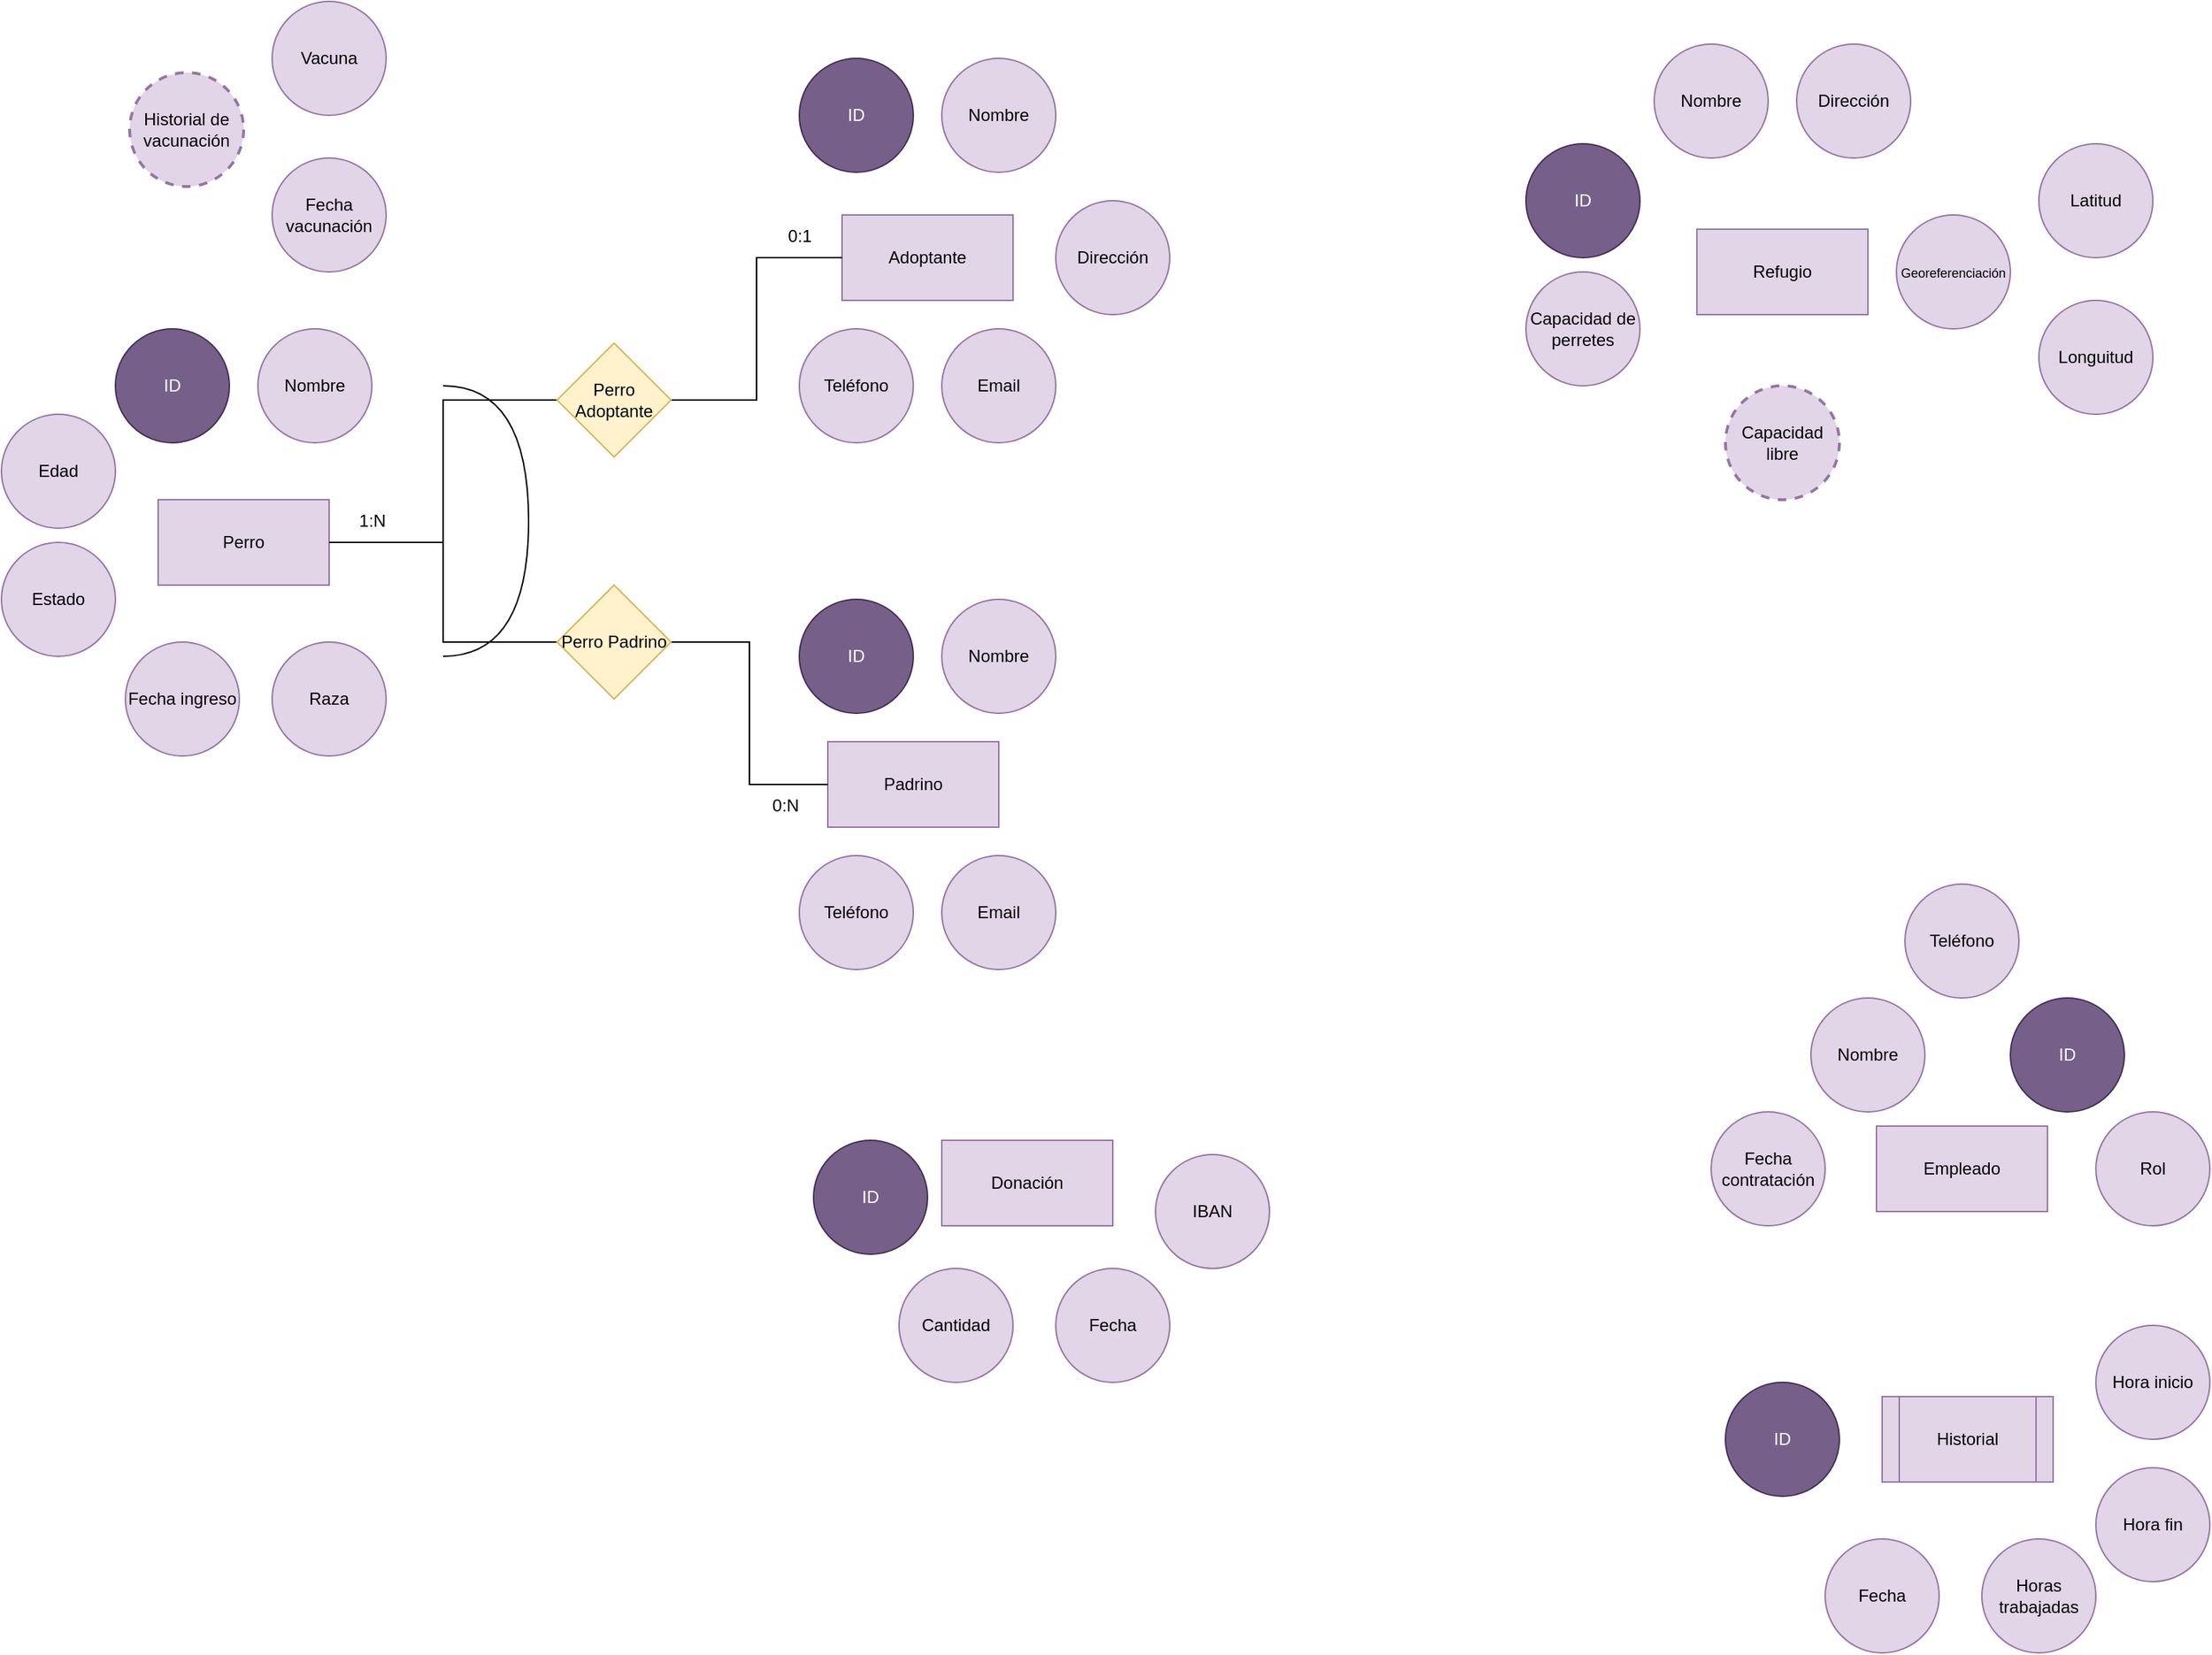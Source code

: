 <mxfile version="24.8.0">
  <diagram name="Página-1" id="VQzYdQzcV9R4RK3oKas_">
    <mxGraphModel dx="2233" dy="2076" grid="1" gridSize="10" guides="1" tooltips="1" connect="1" arrows="1" fold="1" page="1" pageScale="1" pageWidth="827" pageHeight="1169" math="0" shadow="0">
      <root>
        <mxCell id="0" />
        <mxCell id="1" parent="0" />
        <mxCell id="Iw8bfR4sa_wHzvGIG2jI-1" value="Refugio" style="rounded=0;whiteSpace=wrap;html=1;fillColor=#e1d5e7;strokeColor=#9673a6;" vertex="1" parent="1">
          <mxGeometry x="480" y="70" width="120" height="60" as="geometry" />
        </mxCell>
        <mxCell id="Iw8bfR4sa_wHzvGIG2jI-2" value="Nombre" style="ellipse;whiteSpace=wrap;html=1;aspect=fixed;fillColor=#e1d5e7;strokeColor=#9673a6;" vertex="1" parent="1">
          <mxGeometry x="450" y="-60" width="80" height="80" as="geometry" />
        </mxCell>
        <mxCell id="Iw8bfR4sa_wHzvGIG2jI-3" value="ID" style="ellipse;whiteSpace=wrap;html=1;aspect=fixed;fillColor=#76608a;strokeColor=#432D57;fontColor=#ffffff;" vertex="1" parent="1">
          <mxGeometry x="360" y="10" width="80" height="80" as="geometry" />
        </mxCell>
        <mxCell id="Iw8bfR4sa_wHzvGIG2jI-4" value="Dirección" style="ellipse;whiteSpace=wrap;html=1;aspect=fixed;fillColor=#e1d5e7;strokeColor=#9673a6;" vertex="1" parent="1">
          <mxGeometry x="550" y="-60" width="80" height="80" as="geometry" />
        </mxCell>
        <mxCell id="Iw8bfR4sa_wHzvGIG2jI-5" value="&lt;font style=&quot;font-size: 9px;&quot;&gt;Georeferenciación&lt;/font&gt;" style="ellipse;whiteSpace=wrap;html=1;aspect=fixed;fillColor=#e1d5e7;strokeColor=#9673a6;" vertex="1" parent="1">
          <mxGeometry x="620" y="60" width="80" height="80" as="geometry" />
        </mxCell>
        <mxCell id="Iw8bfR4sa_wHzvGIG2jI-7" value="Latitud" style="ellipse;whiteSpace=wrap;html=1;aspect=fixed;fillColor=#e1d5e7;strokeColor=#9673a6;" vertex="1" parent="1">
          <mxGeometry x="720" y="10" width="80" height="80" as="geometry" />
        </mxCell>
        <mxCell id="Iw8bfR4sa_wHzvGIG2jI-8" value="Longuitud" style="ellipse;whiteSpace=wrap;html=1;aspect=fixed;fillColor=#e1d5e7;strokeColor=#9673a6;" vertex="1" parent="1">
          <mxGeometry x="720" y="120" width="80" height="80" as="geometry" />
        </mxCell>
        <mxCell id="Iw8bfR4sa_wHzvGIG2jI-9" value="Capacidad de perretes" style="ellipse;whiteSpace=wrap;html=1;aspect=fixed;fillColor=#e1d5e7;strokeColor=#9673a6;" vertex="1" parent="1">
          <mxGeometry x="360" y="100" width="80" height="80" as="geometry" />
        </mxCell>
        <mxCell id="Iw8bfR4sa_wHzvGIG2jI-11" value="Capacidad libre" style="ellipse;whiteSpace=wrap;html=1;aspect=fixed;fillColor=#e1d5e7;strokeColor=#9673a6;dashed=1;strokeWidth=2;" vertex="1" parent="1">
          <mxGeometry x="500" y="180" width="80" height="80" as="geometry" />
        </mxCell>
        <mxCell id="Iw8bfR4sa_wHzvGIG2jI-66" style="edgeStyle=orthogonalEdgeStyle;rounded=0;orthogonalLoop=1;jettySize=auto;html=1;exitX=1;exitY=0.5;exitDx=0;exitDy=0;endArrow=none;endFill=0;" edge="1" parent="1" source="Iw8bfR4sa_wHzvGIG2jI-12" target="Iw8bfR4sa_wHzvGIG2jI-65">
          <mxGeometry relative="1" as="geometry" />
        </mxCell>
        <mxCell id="Iw8bfR4sa_wHzvGIG2jI-12" value="Perro" style="rounded=0;whiteSpace=wrap;html=1;fillColor=#e1d5e7;strokeColor=#9673a6;" vertex="1" parent="1">
          <mxGeometry x="-600" y="260" width="120" height="60" as="geometry" />
        </mxCell>
        <mxCell id="Iw8bfR4sa_wHzvGIG2jI-13" value="ID" style="ellipse;whiteSpace=wrap;html=1;aspect=fixed;fillColor=#76608a;strokeColor=#432D57;fontColor=#ffffff;" vertex="1" parent="1">
          <mxGeometry x="-630" y="140" width="80" height="80" as="geometry" />
        </mxCell>
        <mxCell id="Iw8bfR4sa_wHzvGIG2jI-14" value="Nombre" style="ellipse;whiteSpace=wrap;html=1;aspect=fixed;fillColor=#e1d5e7;strokeColor=#9673a6;" vertex="1" parent="1">
          <mxGeometry x="-530" y="140" width="80" height="80" as="geometry" />
        </mxCell>
        <mxCell id="Iw8bfR4sa_wHzvGIG2jI-15" value="Edad" style="ellipse;whiteSpace=wrap;html=1;aspect=fixed;fillColor=#e1d5e7;strokeColor=#9673a6;" vertex="1" parent="1">
          <mxGeometry x="-710" y="200" width="80" height="80" as="geometry" />
        </mxCell>
        <mxCell id="Iw8bfR4sa_wHzvGIG2jI-16" value="Raza" style="ellipse;whiteSpace=wrap;html=1;aspect=fixed;fillColor=#e1d5e7;strokeColor=#9673a6;" vertex="1" parent="1">
          <mxGeometry x="-520" y="360" width="80" height="80" as="geometry" />
        </mxCell>
        <mxCell id="Iw8bfR4sa_wHzvGIG2jI-17" value="Fecha ingreso" style="ellipse;whiteSpace=wrap;html=1;aspect=fixed;fillColor=#e1d5e7;strokeColor=#9673a6;" vertex="1" parent="1">
          <mxGeometry x="-623" y="360" width="80" height="80" as="geometry" />
        </mxCell>
        <mxCell id="Iw8bfR4sa_wHzvGIG2jI-18" value="Estado" style="ellipse;whiteSpace=wrap;html=1;aspect=fixed;fillColor=#e1d5e7;strokeColor=#9673a6;" vertex="1" parent="1">
          <mxGeometry x="-710" y="290" width="80" height="80" as="geometry" />
        </mxCell>
        <mxCell id="Iw8bfR4sa_wHzvGIG2jI-20" value="Historial de vacunación" style="ellipse;whiteSpace=wrap;html=1;aspect=fixed;fillColor=#e1d5e7;strokeColor=#9673a6;dashed=1;strokeWidth=2;" vertex="1" parent="1">
          <mxGeometry x="-620" y="-40" width="80" height="80" as="geometry" />
        </mxCell>
        <mxCell id="Iw8bfR4sa_wHzvGIG2jI-21" value="Fecha vacunación" style="ellipse;whiteSpace=wrap;html=1;aspect=fixed;fillColor=#e1d5e7;strokeColor=#9673a6;" vertex="1" parent="1">
          <mxGeometry x="-520" y="20" width="80" height="80" as="geometry" />
        </mxCell>
        <mxCell id="Iw8bfR4sa_wHzvGIG2jI-22" value="Vacuna" style="ellipse;whiteSpace=wrap;html=1;aspect=fixed;fillColor=#e1d5e7;strokeColor=#9673a6;" vertex="1" parent="1">
          <mxGeometry x="-520" y="-90" width="80" height="80" as="geometry" />
        </mxCell>
        <mxCell id="Iw8bfR4sa_wHzvGIG2jI-29" value="Adoptante" style="rounded=0;whiteSpace=wrap;html=1;fillColor=#e1d5e7;strokeColor=#9673a6;" vertex="1" parent="1">
          <mxGeometry x="-120" y="60" width="120" height="60" as="geometry" />
        </mxCell>
        <mxCell id="Iw8bfR4sa_wHzvGIG2jI-30" value="ID" style="ellipse;whiteSpace=wrap;html=1;aspect=fixed;fillColor=#76608a;strokeColor=#432D57;fontColor=#ffffff;" vertex="1" parent="1">
          <mxGeometry x="-150" y="-50" width="80" height="80" as="geometry" />
        </mxCell>
        <mxCell id="Iw8bfR4sa_wHzvGIG2jI-31" value="Nombre" style="ellipse;whiteSpace=wrap;html=1;aspect=fixed;fillColor=#e1d5e7;strokeColor=#9673a6;" vertex="1" parent="1">
          <mxGeometry x="-50" y="-50" width="80" height="80" as="geometry" />
        </mxCell>
        <mxCell id="Iw8bfR4sa_wHzvGIG2jI-32" value="Dirección" style="ellipse;whiteSpace=wrap;html=1;aspect=fixed;fillColor=#e1d5e7;strokeColor=#9673a6;" vertex="1" parent="1">
          <mxGeometry x="30" y="50" width="80" height="80" as="geometry" />
        </mxCell>
        <mxCell id="Iw8bfR4sa_wHzvGIG2jI-33" value="Teléfono" style="ellipse;whiteSpace=wrap;html=1;aspect=fixed;fillColor=#e1d5e7;strokeColor=#9673a6;strokeWidth=1;" vertex="1" parent="1">
          <mxGeometry x="-150" y="140" width="80" height="80" as="geometry" />
        </mxCell>
        <mxCell id="Iw8bfR4sa_wHzvGIG2jI-34" value="Email" style="ellipse;whiteSpace=wrap;html=1;aspect=fixed;fillColor=#e1d5e7;strokeColor=#9673a6;strokeWidth=1;" vertex="1" parent="1">
          <mxGeometry x="-50" y="140" width="80" height="80" as="geometry" />
        </mxCell>
        <mxCell id="Iw8bfR4sa_wHzvGIG2jI-36" value="Empleado" style="rounded=0;whiteSpace=wrap;html=1;fillColor=#e1d5e7;strokeColor=#9673a6;" vertex="1" parent="1">
          <mxGeometry x="606" y="700" width="120" height="60" as="geometry" />
        </mxCell>
        <mxCell id="Iw8bfR4sa_wHzvGIG2jI-39" value="Nombre" style="ellipse;whiteSpace=wrap;html=1;aspect=fixed;fillColor=#e1d5e7;strokeColor=#9673a6;" vertex="1" parent="1">
          <mxGeometry x="560" y="610" width="80" height="80" as="geometry" />
        </mxCell>
        <mxCell id="Iw8bfR4sa_wHzvGIG2jI-40" value="ID" style="ellipse;whiteSpace=wrap;html=1;aspect=fixed;fillColor=#76608a;strokeColor=#432D57;fontColor=#ffffff;" vertex="1" parent="1">
          <mxGeometry x="700" y="610" width="80" height="80" as="geometry" />
        </mxCell>
        <mxCell id="Iw8bfR4sa_wHzvGIG2jI-41" value="Rol" style="ellipse;whiteSpace=wrap;html=1;aspect=fixed;fillColor=#e1d5e7;strokeColor=#9673a6;" vertex="1" parent="1">
          <mxGeometry x="760" y="690" width="80" height="80" as="geometry" />
        </mxCell>
        <mxCell id="Iw8bfR4sa_wHzvGIG2jI-42" value="Fecha contratación" style="ellipse;whiteSpace=wrap;html=1;aspect=fixed;fillColor=#e1d5e7;strokeColor=#9673a6;" vertex="1" parent="1">
          <mxGeometry x="490" y="690" width="80" height="80" as="geometry" />
        </mxCell>
        <mxCell id="Iw8bfR4sa_wHzvGIG2jI-49" value="Padrino" style="rounded=0;whiteSpace=wrap;html=1;fillColor=#e1d5e7;strokeColor=#9673a6;" vertex="1" parent="1">
          <mxGeometry x="-130" y="430" width="120" height="60" as="geometry" />
        </mxCell>
        <mxCell id="Iw8bfR4sa_wHzvGIG2jI-50" value="ID" style="ellipse;whiteSpace=wrap;html=1;aspect=fixed;fillColor=#76608a;strokeColor=#432D57;fontColor=#ffffff;" vertex="1" parent="1">
          <mxGeometry x="-150" y="330" width="80" height="80" as="geometry" />
        </mxCell>
        <mxCell id="Iw8bfR4sa_wHzvGIG2jI-51" value="Nombre" style="ellipse;whiteSpace=wrap;html=1;aspect=fixed;fillColor=#e1d5e7;strokeColor=#9673a6;" vertex="1" parent="1">
          <mxGeometry x="-50" y="330" width="80" height="80" as="geometry" />
        </mxCell>
        <mxCell id="Iw8bfR4sa_wHzvGIG2jI-52" value="Teléfono" style="ellipse;whiteSpace=wrap;html=1;aspect=fixed;fillColor=#e1d5e7;strokeColor=#9673a6;strokeWidth=1;" vertex="1" parent="1">
          <mxGeometry x="-150" y="510" width="80" height="80" as="geometry" />
        </mxCell>
        <mxCell id="Iw8bfR4sa_wHzvGIG2jI-53" value="Email" style="ellipse;whiteSpace=wrap;html=1;aspect=fixed;fillColor=#e1d5e7;strokeColor=#9673a6;strokeWidth=1;" vertex="1" parent="1">
          <mxGeometry x="-50" y="510" width="80" height="80" as="geometry" />
        </mxCell>
        <mxCell id="Iw8bfR4sa_wHzvGIG2jI-58" value="Donación" style="rounded=0;whiteSpace=wrap;html=1;fillColor=#e1d5e7;strokeColor=#9673a6;" vertex="1" parent="1">
          <mxGeometry x="-50" y="710" width="120" height="60" as="geometry" />
        </mxCell>
        <mxCell id="Iw8bfR4sa_wHzvGIG2jI-60" value="ID" style="ellipse;whiteSpace=wrap;html=1;aspect=fixed;fillColor=#76608a;strokeColor=#432D57;fontColor=#ffffff;" vertex="1" parent="1">
          <mxGeometry x="-140" y="710" width="80" height="80" as="geometry" />
        </mxCell>
        <mxCell id="Iw8bfR4sa_wHzvGIG2jI-61" value="Cantidad" style="ellipse;whiteSpace=wrap;html=1;aspect=fixed;fillColor=#e1d5e7;strokeColor=#9673a6;strokeWidth=1;" vertex="1" parent="1">
          <mxGeometry x="-80" y="800" width="80" height="80" as="geometry" />
        </mxCell>
        <mxCell id="Iw8bfR4sa_wHzvGIG2jI-62" value="Fecha" style="ellipse;whiteSpace=wrap;html=1;aspect=fixed;fillColor=#e1d5e7;strokeColor=#9673a6;" vertex="1" parent="1">
          <mxGeometry x="30" y="800" width="80" height="80" as="geometry" />
        </mxCell>
        <mxCell id="Iw8bfR4sa_wHzvGIG2jI-63" value="IBAN" style="ellipse;whiteSpace=wrap;html=1;aspect=fixed;fillColor=#e1d5e7;strokeColor=#9673a6;" vertex="1" parent="1">
          <mxGeometry x="100" y="720" width="80" height="80" as="geometry" />
        </mxCell>
        <mxCell id="Iw8bfR4sa_wHzvGIG2jI-67" style="edgeStyle=orthogonalEdgeStyle;rounded=0;orthogonalLoop=1;jettySize=auto;html=1;exitX=1;exitY=0.5;exitDx=0;exitDy=0;entryX=0;entryY=0.5;entryDx=0;entryDy=0;endArrow=none;endFill=0;" edge="1" parent="1" source="Iw8bfR4sa_wHzvGIG2jI-64" target="Iw8bfR4sa_wHzvGIG2jI-29">
          <mxGeometry relative="1" as="geometry" />
        </mxCell>
        <mxCell id="Iw8bfR4sa_wHzvGIG2jI-68" style="edgeStyle=orthogonalEdgeStyle;rounded=0;orthogonalLoop=1;jettySize=auto;html=1;exitX=0;exitY=0.5;exitDx=0;exitDy=0;entryX=1;entryY=0.5;entryDx=0;entryDy=0;endArrow=none;endFill=0;" edge="1" parent="1" source="Iw8bfR4sa_wHzvGIG2jI-64" target="Iw8bfR4sa_wHzvGIG2jI-12">
          <mxGeometry relative="1" as="geometry" />
        </mxCell>
        <mxCell id="Iw8bfR4sa_wHzvGIG2jI-64" value="Perro Adoptante" style="rhombus;whiteSpace=wrap;html=1;fillColor=#fff2cc;strokeColor=#d6b656;" vertex="1" parent="1">
          <mxGeometry x="-320" y="150" width="80" height="80" as="geometry" />
        </mxCell>
        <mxCell id="Iw8bfR4sa_wHzvGIG2jI-73" style="edgeStyle=orthogonalEdgeStyle;rounded=0;orthogonalLoop=1;jettySize=auto;html=1;exitX=1;exitY=0.5;exitDx=0;exitDy=0;entryX=0;entryY=0.5;entryDx=0;entryDy=0;endArrow=none;endFill=0;" edge="1" parent="1" source="Iw8bfR4sa_wHzvGIG2jI-65" target="Iw8bfR4sa_wHzvGIG2jI-49">
          <mxGeometry relative="1" as="geometry" />
        </mxCell>
        <mxCell id="Iw8bfR4sa_wHzvGIG2jI-65" value="Perro Padrino" style="rhombus;whiteSpace=wrap;html=1;fillColor=#fff2cc;strokeColor=#d6b656;" vertex="1" parent="1">
          <mxGeometry x="-320" y="320" width="80" height="80" as="geometry" />
        </mxCell>
        <mxCell id="Iw8bfR4sa_wHzvGIG2jI-69" value="1:N" style="text;html=1;align=center;verticalAlign=middle;resizable=0;points=[];autosize=1;strokeColor=none;fillColor=none;" vertex="1" parent="1">
          <mxGeometry x="-470" y="260" width="40" height="30" as="geometry" />
        </mxCell>
        <mxCell id="Iw8bfR4sa_wHzvGIG2jI-70" value="0:1" style="text;html=1;align=center;verticalAlign=middle;resizable=0;points=[];autosize=1;strokeColor=none;fillColor=none;" vertex="1" parent="1">
          <mxGeometry x="-170" y="60" width="40" height="30" as="geometry" />
        </mxCell>
        <mxCell id="Iw8bfR4sa_wHzvGIG2jI-75" value="" style="endArrow=none;html=1;rounded=0;edgeStyle=orthogonalEdgeStyle;curved=1;" edge="1" parent="1">
          <mxGeometry width="50" height="50" relative="1" as="geometry">
            <mxPoint x="-400" y="370" as="sourcePoint" />
            <mxPoint x="-400" y="180" as="targetPoint" />
            <Array as="points">
              <mxPoint x="-340" y="370" />
              <mxPoint x="-340" y="180" />
            </Array>
          </mxGeometry>
        </mxCell>
        <mxCell id="Iw8bfR4sa_wHzvGIG2jI-76" value="0:N" style="text;html=1;align=center;verticalAlign=middle;resizable=0;points=[];autosize=1;strokeColor=none;fillColor=none;" vertex="1" parent="1">
          <mxGeometry x="-180" y="460" width="40" height="30" as="geometry" />
        </mxCell>
        <mxCell id="Iw8bfR4sa_wHzvGIG2jI-79" value="Fecha" style="ellipse;whiteSpace=wrap;html=1;aspect=fixed;fillColor=#e1d5e7;strokeColor=#9673a6;" vertex="1" parent="1">
          <mxGeometry x="570" y="990" width="80" height="80" as="geometry" />
        </mxCell>
        <mxCell id="Iw8bfR4sa_wHzvGIG2jI-80" value="Hora inicio" style="ellipse;whiteSpace=wrap;html=1;aspect=fixed;fillColor=#e1d5e7;strokeColor=#9673a6;" vertex="1" parent="1">
          <mxGeometry x="760" y="840" width="80" height="80" as="geometry" />
        </mxCell>
        <mxCell id="Iw8bfR4sa_wHzvGIG2jI-81" value="Hora fin" style="ellipse;whiteSpace=wrap;html=1;aspect=fixed;fillColor=#e1d5e7;strokeColor=#9673a6;" vertex="1" parent="1">
          <mxGeometry x="760" y="940" width="80" height="80" as="geometry" />
        </mxCell>
        <mxCell id="Iw8bfR4sa_wHzvGIG2jI-82" value="Horas trabajadas" style="ellipse;whiteSpace=wrap;html=1;aspect=fixed;fillColor=#e1d5e7;strokeColor=#9673a6;" vertex="1" parent="1">
          <mxGeometry x="680" y="990" width="80" height="80" as="geometry" />
        </mxCell>
        <mxCell id="Iw8bfR4sa_wHzvGIG2jI-83" value="ID" style="ellipse;whiteSpace=wrap;html=1;aspect=fixed;fillColor=#76608a;strokeColor=#432D57;fontColor=#ffffff;" vertex="1" parent="1">
          <mxGeometry x="500" y="880" width="80" height="80" as="geometry" />
        </mxCell>
        <mxCell id="Iw8bfR4sa_wHzvGIG2jI-85" value="Historial" style="shape=process;whiteSpace=wrap;html=1;backgroundOutline=1;fillColor=#e1d5e7;strokeColor=#9673a6;" vertex="1" parent="1">
          <mxGeometry x="610" y="890" width="120" height="60" as="geometry" />
        </mxCell>
        <mxCell id="Iw8bfR4sa_wHzvGIG2jI-97" value="Teléfono" style="ellipse;whiteSpace=wrap;html=1;aspect=fixed;fillColor=#e1d5e7;strokeColor=#9673a6;strokeWidth=1;" vertex="1" parent="1">
          <mxGeometry x="626" y="530" width="80" height="80" as="geometry" />
        </mxCell>
      </root>
    </mxGraphModel>
  </diagram>
</mxfile>

